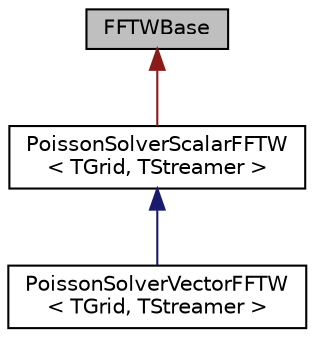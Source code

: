digraph "FFTWBase"
{
  edge [fontname="Helvetica",fontsize="10",labelfontname="Helvetica",labelfontsize="10"];
  node [fontname="Helvetica",fontsize="10",shape=record];
  Node1 [label="FFTWBase",height=0.2,width=0.4,color="black", fillcolor="grey75", style="filled", fontcolor="black"];
  Node1 -> Node2 [dir="back",color="firebrick4",fontsize="10",style="solid",fontname="Helvetica"];
  Node2 [label="PoissonSolverScalarFFTW\l\< TGrid, TStreamer \>",height=0.2,width=0.4,color="black", fillcolor="white", style="filled",URL="$class_poisson_solver_scalar_f_f_t_w.html"];
  Node2 -> Node3 [dir="back",color="midnightblue",fontsize="10",style="solid",fontname="Helvetica"];
  Node3 [label="PoissonSolverVectorFFTW\l\< TGrid, TStreamer \>",height=0.2,width=0.4,color="black", fillcolor="white", style="filled",URL="$class_poisson_solver_vector_f_f_t_w.html"];
}
